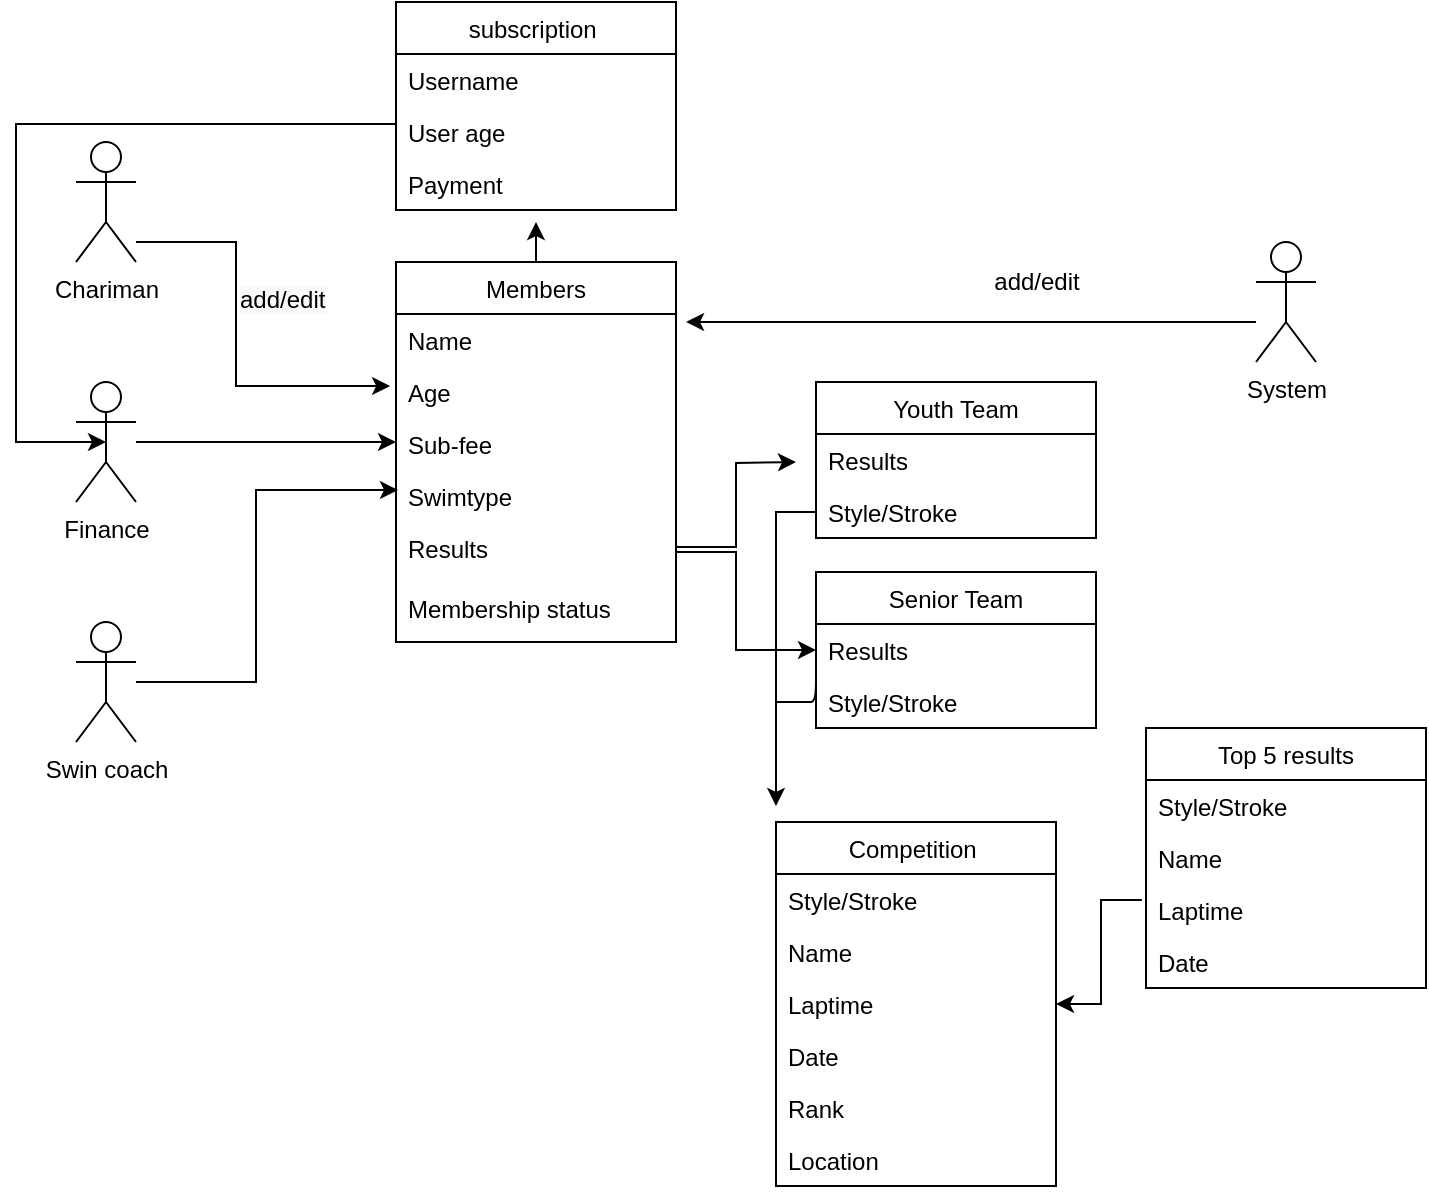 <mxfile version="14.6.11" type="device"><diagram id="T_Qh_nu63BskXVxX6rFo" name="Page-1"><mxGraphModel dx="788" dy="491" grid="1" gridSize="10" guides="1" tooltips="1" connect="1" arrows="1" fold="1" page="1" pageScale="1" pageWidth="827" pageHeight="1169" math="0" shadow="0"><root><mxCell id="0"/><mxCell id="1" parent="0"/><mxCell id="3wRvs4zpCeGCzKuUdNWK-5" style="edgeStyle=orthogonalEdgeStyle;rounded=0;orthogonalLoop=1;jettySize=auto;html=1;entryX=1.036;entryY=0.154;entryDx=0;entryDy=0;entryPerimeter=0;" edge="1" parent="1" source="_Zk_QL47WlG5zEzXmFcn-9" target="_Zk_QL47WlG5zEzXmFcn-33"><mxGeometry relative="1" as="geometry"><Array as="points"><mxPoint x="700" y="330"/><mxPoint x="700" y="330"/></Array></mxGeometry></mxCell><mxCell id="_Zk_QL47WlG5zEzXmFcn-9" value="System" style="shape=umlActor;verticalLabelPosition=bottom;verticalAlign=top;html=1;outlineConnect=0;" parent="1" vertex="1"><mxGeometry x="670" y="290" width="30" height="60" as="geometry"/></mxCell><mxCell id="_Zk_QL47WlG5zEzXmFcn-23" value="" style="edgeStyle=orthogonalEdgeStyle;rounded=0;orthogonalLoop=1;jettySize=auto;html=1;" parent="1" source="_Zk_QL47WlG5zEzXmFcn-11" edge="1"><mxGeometry relative="1" as="geometry"><mxPoint x="240" y="390" as="targetPoint"/></mxGeometry></mxCell><mxCell id="_Zk_QL47WlG5zEzXmFcn-11" value="Finance" style="shape=umlActor;verticalLabelPosition=bottom;verticalAlign=top;html=1;outlineConnect=0;" parent="1" vertex="1"><mxGeometry x="80" y="360" width="30" height="60" as="geometry"/></mxCell><mxCell id="_Zk_QL47WlG5zEzXmFcn-58" style="edgeStyle=orthogonalEdgeStyle;rounded=0;orthogonalLoop=1;jettySize=auto;html=1;entryX=-0.021;entryY=0.231;entryDx=0;entryDy=0;entryPerimeter=0;" parent="1" source="_Zk_QL47WlG5zEzXmFcn-12" edge="1"><mxGeometry relative="1" as="geometry"><Array as="points"><mxPoint x="160" y="290"/><mxPoint x="160" y="362"/></Array><mxPoint x="237.06" y="362.006" as="targetPoint"/></mxGeometry></mxCell><mxCell id="_Zk_QL47WlG5zEzXmFcn-12" value="Chariman" style="shape=umlActor;verticalLabelPosition=bottom;verticalAlign=top;html=1;outlineConnect=0;" parent="1" vertex="1"><mxGeometry x="80" y="240" width="30" height="60" as="geometry"/></mxCell><mxCell id="_Zk_QL47WlG5zEzXmFcn-59" style="edgeStyle=orthogonalEdgeStyle;rounded=0;orthogonalLoop=1;jettySize=auto;html=1;entryX=0.007;entryY=0.231;entryDx=0;entryDy=0;entryPerimeter=0;" parent="1" source="_Zk_QL47WlG5zEzXmFcn-15" edge="1"><mxGeometry relative="1" as="geometry"><Array as="points"><mxPoint x="170" y="510"/><mxPoint x="170" y="414"/></Array><mxPoint x="240.98" y="414.006" as="targetPoint"/></mxGeometry></mxCell><mxCell id="_Zk_QL47WlG5zEzXmFcn-15" value="Swin coach" style="shape=umlActor;verticalLabelPosition=bottom;verticalAlign=top;html=1;outlineConnect=0;" parent="1" vertex="1"><mxGeometry x="80" y="480" width="30" height="60" as="geometry"/></mxCell><mxCell id="_Zk_QL47WlG5zEzXmFcn-17" value="subscription " style="swimlane;fontStyle=0;childLayout=stackLayout;horizontal=1;startSize=26;fillColor=none;horizontalStack=0;resizeParent=1;resizeParentMax=0;resizeLast=0;collapsible=1;marginBottom=0;" parent="1" vertex="1"><mxGeometry x="240" y="170" width="140" height="104" as="geometry"/></mxCell><mxCell id="_Zk_QL47WlG5zEzXmFcn-18" value="Username" style="text;strokeColor=none;fillColor=none;align=left;verticalAlign=top;spacingLeft=4;spacingRight=4;overflow=hidden;rotatable=0;points=[[0,0.5],[1,0.5]];portConstraint=eastwest;" parent="_Zk_QL47WlG5zEzXmFcn-17" vertex="1"><mxGeometry y="26" width="140" height="26" as="geometry"/></mxCell><mxCell id="_Zk_QL47WlG5zEzXmFcn-19" value="User age" style="text;strokeColor=none;fillColor=none;align=left;verticalAlign=top;spacingLeft=4;spacingRight=4;overflow=hidden;rotatable=0;points=[[0,0.5],[1,0.5]];portConstraint=eastwest;" parent="_Zk_QL47WlG5zEzXmFcn-17" vertex="1"><mxGeometry y="52" width="140" height="26" as="geometry"/></mxCell><mxCell id="_Zk_QL47WlG5zEzXmFcn-20" value="Payment" style="text;strokeColor=none;fillColor=none;align=left;verticalAlign=top;spacingLeft=4;spacingRight=4;overflow=hidden;rotatable=0;points=[[0,0.5],[1,0.5]];portConstraint=eastwest;" parent="_Zk_QL47WlG5zEzXmFcn-17" vertex="1"><mxGeometry y="78" width="140" height="26" as="geometry"/></mxCell><mxCell id="3wRvs4zpCeGCzKuUdNWK-42" style="edgeStyle=orthogonalEdgeStyle;rounded=0;orthogonalLoop=1;jettySize=auto;html=1;" edge="1" parent="1" source="_Zk_QL47WlG5zEzXmFcn-32"><mxGeometry relative="1" as="geometry"><mxPoint x="310" y="280" as="targetPoint"/></mxGeometry></mxCell><mxCell id="3wRvs4zpCeGCzKuUdNWK-61" style="edgeStyle=orthogonalEdgeStyle;rounded=0;orthogonalLoop=1;jettySize=auto;html=1;exitX=1;exitY=0.75;exitDx=0;exitDy=0;" edge="1" parent="1" source="_Zk_QL47WlG5zEzXmFcn-32"><mxGeometry relative="1" as="geometry"><mxPoint x="440" y="400" as="targetPoint"/></mxGeometry></mxCell><mxCell id="_Zk_QL47WlG5zEzXmFcn-32" value="Members" style="swimlane;fontStyle=0;childLayout=stackLayout;horizontal=1;startSize=26;fillColor=none;horizontalStack=0;resizeParent=1;resizeParentMax=0;resizeLast=0;collapsible=1;marginBottom=0;" parent="1" vertex="1"><mxGeometry x="240" y="300" width="140" height="190" as="geometry"/></mxCell><mxCell id="_Zk_QL47WlG5zEzXmFcn-33" value="Name" style="text;strokeColor=none;fillColor=none;align=left;verticalAlign=top;spacingLeft=4;spacingRight=4;overflow=hidden;rotatable=0;points=[[0,0.5],[1,0.5]];portConstraint=eastwest;" parent="_Zk_QL47WlG5zEzXmFcn-32" vertex="1"><mxGeometry y="26" width="140" height="26" as="geometry"/></mxCell><mxCell id="_Zk_QL47WlG5zEzXmFcn-34" value="Age" style="text;strokeColor=none;fillColor=none;align=left;verticalAlign=top;spacingLeft=4;spacingRight=4;overflow=hidden;rotatable=0;points=[[0,0.5],[1,0.5]];portConstraint=eastwest;" parent="_Zk_QL47WlG5zEzXmFcn-32" vertex="1"><mxGeometry y="52" width="140" height="26" as="geometry"/></mxCell><mxCell id="_Zk_QL47WlG5zEzXmFcn-35" value="Sub-fee" style="text;strokeColor=none;fillColor=none;align=left;verticalAlign=top;spacingLeft=4;spacingRight=4;overflow=hidden;rotatable=0;points=[[0,0.5],[1,0.5]];portConstraint=eastwest;" parent="_Zk_QL47WlG5zEzXmFcn-32" vertex="1"><mxGeometry y="78" width="140" height="26" as="geometry"/></mxCell><mxCell id="_Zk_QL47WlG5zEzXmFcn-36" value="Swimtype" style="text;strokeColor=none;fillColor=none;align=left;verticalAlign=top;spacingLeft=4;spacingRight=4;overflow=hidden;rotatable=0;points=[[0,0.5],[1,0.5]];portConstraint=eastwest;" parent="_Zk_QL47WlG5zEzXmFcn-32" vertex="1"><mxGeometry y="104" width="140" height="26" as="geometry"/></mxCell><mxCell id="_Zk_QL47WlG5zEzXmFcn-39" value="Results" style="text;strokeColor=none;fillColor=none;align=left;verticalAlign=top;spacingLeft=4;spacingRight=4;overflow=hidden;rotatable=0;points=[[0,0.5],[1,0.5]];portConstraint=eastwest;" parent="_Zk_QL47WlG5zEzXmFcn-32" vertex="1"><mxGeometry y="130" width="140" height="30" as="geometry"/></mxCell><mxCell id="3wRvs4zpCeGCzKuUdNWK-11" value="Membership status" style="text;strokeColor=none;fillColor=none;align=left;verticalAlign=top;spacingLeft=4;spacingRight=4;overflow=hidden;rotatable=0;points=[[0,0.5],[1,0.5]];portConstraint=eastwest;" vertex="1" parent="_Zk_QL47WlG5zEzXmFcn-32"><mxGeometry y="160" width="140" height="30" as="geometry"/></mxCell><mxCell id="_Zk_QL47WlG5zEzXmFcn-40" value="Competition " style="swimlane;fontStyle=0;childLayout=stackLayout;horizontal=1;startSize=26;fillColor=none;horizontalStack=0;resizeParent=1;resizeParentMax=0;resizeLast=0;collapsible=1;marginBottom=0;" parent="1" vertex="1"><mxGeometry x="430" y="580" width="140" height="182" as="geometry"/></mxCell><mxCell id="_Zk_QL47WlG5zEzXmFcn-43" value="Style/Stroke" style="text;strokeColor=none;fillColor=none;align=left;verticalAlign=top;spacingLeft=4;spacingRight=4;overflow=hidden;rotatable=0;points=[[0,0.5],[1,0.5]];portConstraint=eastwest;" parent="_Zk_QL47WlG5zEzXmFcn-40" vertex="1"><mxGeometry y="26" width="140" height="26" as="geometry"/></mxCell><mxCell id="3wRvs4zpCeGCzKuUdNWK-13" value="Name" style="text;strokeColor=none;fillColor=none;align=left;verticalAlign=top;spacingLeft=4;spacingRight=4;overflow=hidden;rotatable=0;points=[[0,0.5],[1,0.5]];portConstraint=eastwest;" vertex="1" parent="_Zk_QL47WlG5zEzXmFcn-40"><mxGeometry y="52" width="140" height="26" as="geometry"/></mxCell><mxCell id="_Zk_QL47WlG5zEzXmFcn-41" value="Laptime" style="text;strokeColor=none;fillColor=none;align=left;verticalAlign=top;spacingLeft=4;spacingRight=4;overflow=hidden;rotatable=0;points=[[0,0.5],[1,0.5]];portConstraint=eastwest;" parent="_Zk_QL47WlG5zEzXmFcn-40" vertex="1"><mxGeometry y="78" width="140" height="26" as="geometry"/></mxCell><mxCell id="_Zk_QL47WlG5zEzXmFcn-42" value="Date" style="text;strokeColor=none;fillColor=none;align=left;verticalAlign=top;spacingLeft=4;spacingRight=4;overflow=hidden;rotatable=0;points=[[0,0.5],[1,0.5]];portConstraint=eastwest;" parent="_Zk_QL47WlG5zEzXmFcn-40" vertex="1"><mxGeometry y="104" width="140" height="26" as="geometry"/></mxCell><mxCell id="3wRvs4zpCeGCzKuUdNWK-50" value="Rank" style="text;strokeColor=none;fillColor=none;align=left;verticalAlign=top;spacingLeft=4;spacingRight=4;overflow=hidden;rotatable=0;points=[[0,0.5],[1,0.5]];portConstraint=eastwest;" vertex="1" parent="_Zk_QL47WlG5zEzXmFcn-40"><mxGeometry y="130" width="140" height="26" as="geometry"/></mxCell><mxCell id="3wRvs4zpCeGCzKuUdNWK-51" value="Location" style="text;strokeColor=none;fillColor=none;align=left;verticalAlign=top;spacingLeft=4;spacingRight=4;overflow=hidden;rotatable=0;points=[[0,0.5],[1,0.5]];portConstraint=eastwest;" vertex="1" parent="_Zk_QL47WlG5zEzXmFcn-40"><mxGeometry y="156" width="140" height="26" as="geometry"/></mxCell><mxCell id="3wRvs4zpCeGCzKuUdNWK-2" style="edgeStyle=orthogonalEdgeStyle;rounded=0;orthogonalLoop=1;jettySize=auto;html=1;entryX=0.5;entryY=0.5;entryDx=0;entryDy=0;entryPerimeter=0;" edge="1" parent="1" source="_Zk_QL47WlG5zEzXmFcn-19" target="_Zk_QL47WlG5zEzXmFcn-11"><mxGeometry relative="1" as="geometry"><mxPoint x="40" y="400" as="targetPoint"/><Array as="points"><mxPoint x="50" y="231"/><mxPoint x="50" y="390"/></Array></mxGeometry></mxCell><mxCell id="3wRvs4zpCeGCzKuUdNWK-8" value="add/edit" style="text;html=1;align=center;verticalAlign=middle;resizable=0;points=[];autosize=1;strokeColor=none;" vertex="1" parent="1"><mxGeometry x="530" y="300" width="60" height="20" as="geometry"/></mxCell><mxCell id="3wRvs4zpCeGCzKuUdNWK-10" value="&lt;meta charset=&quot;utf-8&quot;&gt;&lt;span style=&quot;color: rgb(0, 0, 0); font-family: helvetica; font-size: 12px; font-style: normal; font-weight: 400; letter-spacing: normal; text-align: center; text-indent: 0px; text-transform: none; word-spacing: 0px; background-color: rgb(248, 249, 250); display: inline; float: none;&quot;&gt;add/edit&lt;/span&gt;" style="text;whiteSpace=wrap;html=1;" vertex="1" parent="1"><mxGeometry x="160" y="305" width="70" height="30" as="geometry"/></mxCell><mxCell id="3wRvs4zpCeGCzKuUdNWK-19" value="Youth Team" style="swimlane;fontStyle=0;childLayout=stackLayout;horizontal=1;startSize=26;fillColor=none;horizontalStack=0;resizeParent=1;resizeParentMax=0;resizeLast=0;collapsible=1;marginBottom=0;" vertex="1" parent="1"><mxGeometry x="450" y="360" width="140" height="78" as="geometry"/></mxCell><mxCell id="3wRvs4zpCeGCzKuUdNWK-20" value="Results" style="text;strokeColor=none;fillColor=none;align=left;verticalAlign=top;spacingLeft=4;spacingRight=4;overflow=hidden;rotatable=0;points=[[0,0.5],[1,0.5]];portConstraint=eastwest;" vertex="1" parent="3wRvs4zpCeGCzKuUdNWK-19"><mxGeometry y="26" width="140" height="26" as="geometry"/></mxCell><mxCell id="3wRvs4zpCeGCzKuUdNWK-21" value="Style/Stroke" style="text;strokeColor=none;fillColor=none;align=left;verticalAlign=top;spacingLeft=4;spacingRight=4;overflow=hidden;rotatable=0;points=[[0,0.5],[1,0.5]];portConstraint=eastwest;" vertex="1" parent="3wRvs4zpCeGCzKuUdNWK-19"><mxGeometry y="52" width="140" height="26" as="geometry"/></mxCell><mxCell id="3wRvs4zpCeGCzKuUdNWK-23" value="Senior Team" style="swimlane;fontStyle=0;childLayout=stackLayout;horizontal=1;startSize=26;fillColor=none;horizontalStack=0;resizeParent=1;resizeParentMax=0;resizeLast=0;collapsible=1;marginBottom=0;" vertex="1" parent="1"><mxGeometry x="450" y="455" width="140" height="78" as="geometry"/></mxCell><mxCell id="3wRvs4zpCeGCzKuUdNWK-24" value="Results" style="text;strokeColor=none;fillColor=none;align=left;verticalAlign=top;spacingLeft=4;spacingRight=4;overflow=hidden;rotatable=0;points=[[0,0.5],[1,0.5]];portConstraint=eastwest;" vertex="1" parent="3wRvs4zpCeGCzKuUdNWK-23"><mxGeometry y="26" width="140" height="26" as="geometry"/></mxCell><mxCell id="3wRvs4zpCeGCzKuUdNWK-25" value="Style/Stroke" style="text;strokeColor=none;fillColor=none;align=left;verticalAlign=top;spacingLeft=4;spacingRight=4;overflow=hidden;rotatable=0;points=[[0,0.5],[1,0.5]];portConstraint=eastwest;" vertex="1" parent="3wRvs4zpCeGCzKuUdNWK-23"><mxGeometry y="52" width="140" height="26" as="geometry"/></mxCell><mxCell id="3wRvs4zpCeGCzKuUdNWK-34" value="Top 5 results" style="swimlane;fontStyle=0;childLayout=stackLayout;horizontal=1;startSize=26;fillColor=none;horizontalStack=0;resizeParent=1;resizeParentMax=0;resizeLast=0;collapsible=1;marginBottom=0;" vertex="1" parent="1"><mxGeometry x="615" y="533" width="140" height="130" as="geometry"/></mxCell><mxCell id="3wRvs4zpCeGCzKuUdNWK-37" value="Style/Stroke" style="text;strokeColor=none;fillColor=none;align=left;verticalAlign=top;spacingLeft=4;spacingRight=4;overflow=hidden;rotatable=0;points=[[0,0.5],[1,0.5]];portConstraint=eastwest;" vertex="1" parent="3wRvs4zpCeGCzKuUdNWK-34"><mxGeometry y="26" width="140" height="26" as="geometry"/></mxCell><mxCell id="3wRvs4zpCeGCzKuUdNWK-35" value="Name" style="text;strokeColor=none;fillColor=none;align=left;verticalAlign=top;spacingLeft=4;spacingRight=4;overflow=hidden;rotatable=0;points=[[0,0.5],[1,0.5]];portConstraint=eastwest;" vertex="1" parent="3wRvs4zpCeGCzKuUdNWK-34"><mxGeometry y="52" width="140" height="26" as="geometry"/></mxCell><mxCell id="3wRvs4zpCeGCzKuUdNWK-54" value="Laptime" style="text;strokeColor=none;fillColor=none;align=left;verticalAlign=top;spacingLeft=4;spacingRight=4;overflow=hidden;rotatable=0;points=[[0,0.5],[1,0.5]];portConstraint=eastwest;" vertex="1" parent="3wRvs4zpCeGCzKuUdNWK-34"><mxGeometry y="78" width="140" height="26" as="geometry"/></mxCell><mxCell id="3wRvs4zpCeGCzKuUdNWK-36" value="Date" style="text;strokeColor=none;fillColor=none;align=left;verticalAlign=top;spacingLeft=4;spacingRight=4;overflow=hidden;rotatable=0;points=[[0,0.5],[1,0.5]];portConstraint=eastwest;" vertex="1" parent="3wRvs4zpCeGCzKuUdNWK-34"><mxGeometry y="104" width="140" height="26" as="geometry"/></mxCell><mxCell id="3wRvs4zpCeGCzKuUdNWK-55" style="edgeStyle=orthogonalEdgeStyle;rounded=0;orthogonalLoop=1;jettySize=auto;html=1;" edge="1" parent="1" source="3wRvs4zpCeGCzKuUdNWK-21"><mxGeometry relative="1" as="geometry"><mxPoint x="430" y="572" as="targetPoint"/></mxGeometry></mxCell><mxCell id="3wRvs4zpCeGCzKuUdNWK-60" value="" style="endArrow=none;html=1;" edge="1" parent="1"><mxGeometry width="50" height="50" relative="1" as="geometry"><mxPoint x="430" y="520" as="sourcePoint"/><mxPoint x="450" y="500" as="targetPoint"/><Array as="points"><mxPoint x="440" y="520"/><mxPoint x="450" y="520"/></Array></mxGeometry></mxCell><mxCell id="3wRvs4zpCeGCzKuUdNWK-62" style="edgeStyle=orthogonalEdgeStyle;rounded=0;orthogonalLoop=1;jettySize=auto;html=1;entryX=0;entryY=0.5;entryDx=0;entryDy=0;" edge="1" parent="1" source="_Zk_QL47WlG5zEzXmFcn-39" target="3wRvs4zpCeGCzKuUdNWK-24"><mxGeometry relative="1" as="geometry"><mxPoint x="410" y="510.0" as="targetPoint"/><Array as="points"><mxPoint x="410" y="445"/><mxPoint x="410" y="494"/></Array></mxGeometry></mxCell><mxCell id="3wRvs4zpCeGCzKuUdNWK-63" style="edgeStyle=orthogonalEdgeStyle;rounded=0;orthogonalLoop=1;jettySize=auto;html=1;exitX=-0.015;exitY=0.308;exitDx=0;exitDy=0;exitPerimeter=0;" edge="1" parent="1" source="3wRvs4zpCeGCzKuUdNWK-54" target="_Zk_QL47WlG5zEzXmFcn-41"><mxGeometry relative="1" as="geometry"/></mxCell></root></mxGraphModel></diagram></mxfile>